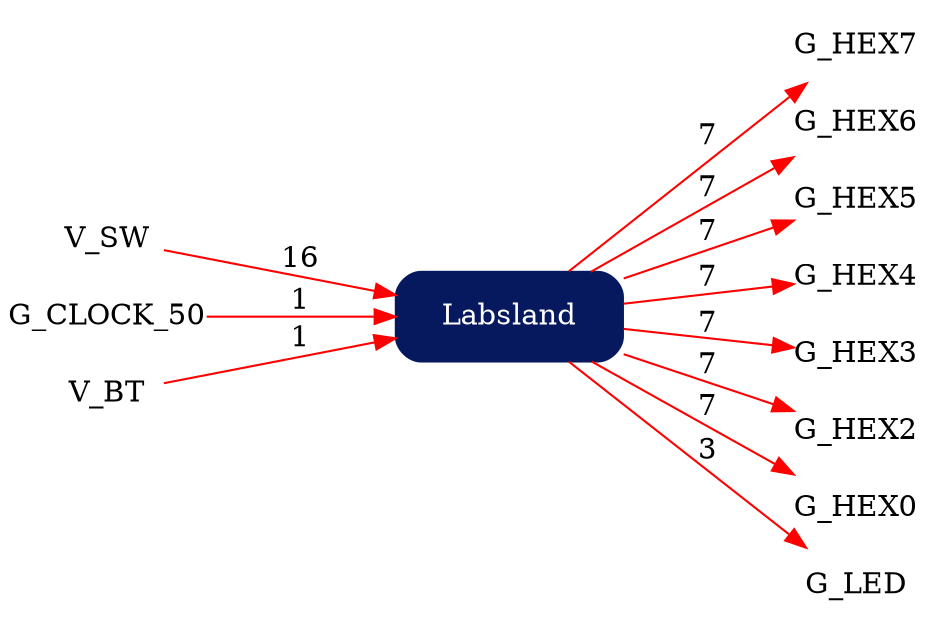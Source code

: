 // Labsland
digraph G {
    bgcolor="white";
    rankdir=LR;
    graph [nodesep="0", ranksep="1"];
    splines="false";
    node [shape=box style="rounded,filled" margin="0.3,0.2" color="#07195E" fontcolor="white"]; "Labsland";
    node [shape=box margin="0,0" color="transparent" fontcolor="black"];
    
    // Entradas
    "V_SW" -> "Labsland"[label="16"] [color="red"];
    "G_CLOCK_50" -> "Labsland"[label="1"] [color="red"];
    "V_BT" -> "Labsland"[label="1"] [color="red"];

    // Saidas
    "Labsland" -> "G_HEX7"[label="7"] [color="red"];
    "Labsland" -> "G_HEX6"[label="7"] [color="red"];
    "Labsland" -> "G_HEX5"[label="7"] [color="red"];
    "Labsland" -> "G_HEX4"[label="7"] [color="red"];
    "Labsland" -> "G_HEX3"[label="7"] [color="red"];
    "Labsland" -> "G_HEX2"[label="7"] [color="red"];
    "Labsland" -> "G_HEX0"[label="7"] [color="red"];
    "Labsland" -> "G_LED"[label="3"] [color="red"];
}

// Hangman Game
// digraph G {
//     bgcolor="white";
//     rankdir=LR;
//     graph [nodesep="0", ranksep="2"];
//     splines="false";
//     node [shape=box style="rounded,filled" margin="0.3,0.2" color="#07195E" fontcolor="white"]; "Hangman Game";
//     node [shape=box margin="0,0" color="transparent" fontcolor="black"];
    
//     // Entradas
//     "INPUT_LETTERS" -> "Hangman Game"[label="16"] [color="red"];
//     "CLK" -> "Hangman Game"[label="1"] [color="red"];
//     "START" -> "Hangman Game"[label="1"] [color="red"];

//     // Saidas
//     "Hangman Game" -> "DISPLAY_LETTER_1"[label="7"] [color="red"];
//     "Hangman Game" -> "DISPLAY_LETTER_2"[label="7"] [color="red"];
//     "Hangman Game" -> "DISPLAY_LETTER_3"[label="7"] [color="red"];
//     "Hangman Game" -> "DISPLAY_LETTER_4"[label="7"] [color="red"];
//     "Hangman Game" -> "DISPLAY_LETTER_5"[label="7"] [color="red"];
//     "Hangman Game" -> "DISPLAY_LETTER_6"[label="7"] [color="red"];
//     "Hangman Game" -> "DISPLAY_STATUS"[label="7"] [color="red"];
//     "Hangman Game" -> "LIFE_LEDS"[label="3"] [color="red"];
// }

// Verificação de Letras
// digraph G {
//     bgcolor="white";
//     rankdir=LR;
//     graph [nodesep="0", ranksep="0.5"];
//     splines="false";
//     node [shape=box style="rounded,filled" margin="0.3,0.2" color="#07195E" fontcolor="white"]; "Verificação de Letras";
//     node [shape=box margin="0,0" color="transparent" fontcolor="black"];
    
//     // Entradas
//     "KEYBOARD" -> "Verificação de Letras"[label="16"] [color="red"];
//     "CLK" -> "Verificação de Letras"[label="1"] [color="red"];
//     "START" -> "Verificação de Letras"[label="1"] [color="red"];

//     // Saidas
//     "Verificação de Letras" -> "MAKS"[label="6"] [color="red"];
//     "Verificação de Letras" -> "LIFE"[label="2"] [color="red"];
// }

// Manipulador de Estados
// digraph G {
//     bgcolor="white";
//     rankdir=LR;
//     graph [nodesep="0", ranksep="0.5"];
//     splines="false";
//     node [shape=box style="rounded,filled" margin="0.3,0.2" color="#07195E" fontcolor="white"]; "Manipulador de Estados";
//     node [shape=box margin="0,0" color="transparent" fontcolor="black"];
    
//     // Entradas
//     "MASK" -> "Manipulador de Estados"[label="6"] [color="red"];
//     "CLK" -> "Manipulador de Estados"[label="1"] [color="red"];
//     "START" -> "Manipulador de Estados"[label="1"] [color="red"];
//     "LIFE" -> "Manipulador de Estados"[label="2"] [color="red"];

//     // Saidas
//     "Manipulador de Estados" -> "STATE_OUT"[label="6"] [color="red"];
// }

// Display 7 Segmentos
// digraph G {
//     bgcolor="white";
//     rankdir=LR;
//     graph [nodesep="0", ranksep="0.5"];
//     splines="false";
//     node [shape=box style="rounded,filled" margin="0.3,0.2" color="#07195E" fontcolor="white"]; "Display 7 Segmentos";
//     node [shape=box margin="0,0" color="transparent" fontcolor="black"];
    
//     // Entradas
//     "VALUE_IN" -> "Display 7 Segmentos"[label="5"] [color="red"];
//     "CLK" -> "Display 7 Segmentos"[label="1"] [color="red"];

//     // Saidas
//     "Display 7 Segmentos" -> "DISPLAY_OUT"[label="7"] [color="red"];
// }